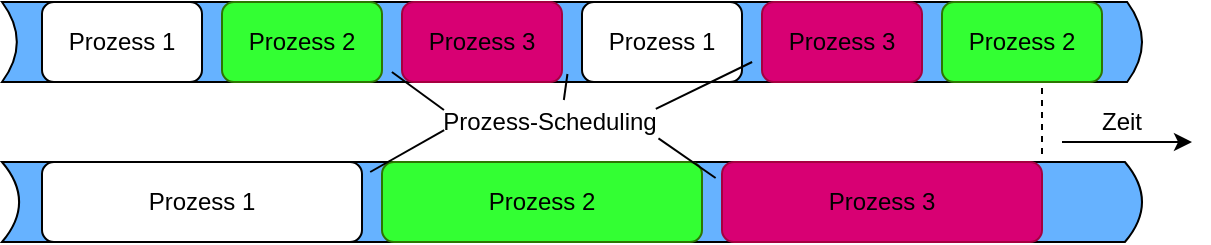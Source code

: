 <mxfile version="11.3.0" type="device" pages="1"><diagram id="cO9NKqc5yDlnQKX7oxoZ" name="Page-1"><mxGraphModel dx="853" dy="494" grid="1" gridSize="10" guides="1" tooltips="1" connect="1" arrows="1" fold="1" page="1" pageScale="1" pageWidth="827" pageHeight="1169" math="0" shadow="0"><root><mxCell id="0"/><mxCell id="1" parent="0"/><mxCell id="PwtnQhS5QjDCbNmbHF2i-29" value="" style="shape=dataStorage;whiteSpace=wrap;html=1;fillColor=#66B2FF;fontColor=#000000;size=0.015;flipH=1;" vertex="1" parent="1"><mxGeometry x="60" y="120" width="570" height="40" as="geometry"/></mxCell><mxCell id="PwtnQhS5QjDCbNmbHF2i-26" value="Prozess 1" style="rounded=1;whiteSpace=wrap;html=1;fillColor=#FFFFFF;fontColor=#000000;" vertex="1" parent="1"><mxGeometry x="80" y="120" width="160" height="40" as="geometry"/></mxCell><mxCell id="PwtnQhS5QjDCbNmbHF2i-16" value="" style="shape=dataStorage;whiteSpace=wrap;html=1;fillColor=#66B2FF;fontColor=#000000;size=0.013;flipH=1;" vertex="1" parent="1"><mxGeometry x="60" y="40" width="570" height="40" as="geometry"/></mxCell><mxCell id="PwtnQhS5QjDCbNmbHF2i-10" value="Prozess 1" style="rounded=1;whiteSpace=wrap;html=1;fillColor=#FFFFFF;fontColor=#000000;" vertex="1" parent="1"><mxGeometry x="80" y="40" width="80" height="40" as="geometry"/></mxCell><mxCell id="PwtnQhS5QjDCbNmbHF2i-11" value="Prozess 2" style="rounded=1;whiteSpace=wrap;html=1;fillColor=#33FF33;fontColor=#000000;strokeColor=#2D7600;" vertex="1" parent="1"><mxGeometry x="170" y="40" width="80" height="40" as="geometry"/></mxCell><mxCell id="PwtnQhS5QjDCbNmbHF2i-12" value="Prozess 3" style="rounded=1;whiteSpace=wrap;html=1;fillColor=#d80073;fontColor=#000000;strokeColor=#A50040;" vertex="1" parent="1"><mxGeometry x="260" y="40" width="80" height="40" as="geometry"/></mxCell><mxCell id="PwtnQhS5QjDCbNmbHF2i-13" value="Prozess 1" style="rounded=1;whiteSpace=wrap;html=1;fillColor=#FFFFFF;fontColor=#000000;" vertex="1" parent="1"><mxGeometry x="350" y="40" width="80" height="40" as="geometry"/></mxCell><mxCell id="PwtnQhS5QjDCbNmbHF2i-17" value="Prozess 3" style="rounded=1;whiteSpace=wrap;html=1;fillColor=#d80073;fontColor=#000000;strokeColor=#A50040;" vertex="1" parent="1"><mxGeometry x="440" y="40" width="80" height="40" as="geometry"/></mxCell><mxCell id="PwtnQhS5QjDCbNmbHF2i-18" value="Prozess 2" style="rounded=1;whiteSpace=wrap;html=1;fillColor=#33FF33;fontColor=#000000;strokeColor=#2D7600;" vertex="1" parent="1"><mxGeometry x="530" y="40" width="80" height="40" as="geometry"/></mxCell><mxCell id="PwtnQhS5QjDCbNmbHF2i-19" value="Prozess-Scheduling" style="text;html=1;strokeColor=none;fillColor=none;align=center;verticalAlign=middle;whiteSpace=wrap;rounded=0;fontColor=#000000;" vertex="1" parent="1"><mxGeometry x="279" y="90" width="110" height="20" as="geometry"/></mxCell><mxCell id="PwtnQhS5QjDCbNmbHF2i-20" value="Zeit" style="text;html=1;strokeColor=none;fillColor=none;align=center;verticalAlign=middle;whiteSpace=wrap;rounded=0;fontColor=#000000;" vertex="1" parent="1"><mxGeometry x="600" y="90" width="40" height="20" as="geometry"/></mxCell><mxCell id="PwtnQhS5QjDCbNmbHF2i-21" value="" style="endArrow=classic;html=1;fontColor=#000000;" edge="1" parent="1"><mxGeometry width="50" height="50" relative="1" as="geometry"><mxPoint x="590" y="110" as="sourcePoint"/><mxPoint x="655" y="110" as="targetPoint"/></mxGeometry></mxCell><mxCell id="PwtnQhS5QjDCbNmbHF2i-22" value="" style="endArrow=none;html=1;fontColor=#000000;entryX=0.018;entryY=0.2;entryDx=0;entryDy=0;entryPerimeter=0;exitX=0.658;exitY=0.875;exitDx=0;exitDy=0;exitPerimeter=0;" edge="1" parent="1" source="PwtnQhS5QjDCbNmbHF2i-16" target="PwtnQhS5QjDCbNmbHF2i-19"><mxGeometry width="50" height="50" relative="1" as="geometry"><mxPoint x="80" y="190" as="sourcePoint"/><mxPoint x="130" y="140" as="targetPoint"/></mxGeometry></mxCell><mxCell id="PwtnQhS5QjDCbNmbHF2i-23" value="" style="endArrow=none;html=1;fontColor=#000000;entryX=0.563;entryY=-0.05;entryDx=0;entryDy=0;entryPerimeter=0;exitX=0.504;exitY=0.9;exitDx=0;exitDy=0;exitPerimeter=0;" edge="1" parent="1" source="PwtnQhS5QjDCbNmbHF2i-16" target="PwtnQhS5QjDCbNmbHF2i-19"><mxGeometry width="50" height="50" relative="1" as="geometry"><mxPoint x="250" y="110" as="sourcePoint"/><mxPoint x="293.18" y="137" as="targetPoint"/></mxGeometry></mxCell><mxCell id="PwtnQhS5QjDCbNmbHF2i-24" value="" style="endArrow=none;html=1;fontColor=#000000;entryX=0.981;entryY=0.174;entryDx=0;entryDy=0;entryPerimeter=0;exitX=0.342;exitY=0.75;exitDx=0;exitDy=0;exitPerimeter=0;" edge="1" parent="1" source="PwtnQhS5QjDCbNmbHF2i-16" target="PwtnQhS5QjDCbNmbHF2i-19"><mxGeometry width="50" height="50" relative="1" as="geometry"><mxPoint x="357.28" y="86" as="sourcePoint"/><mxPoint x="348.12" y="110.74" as="targetPoint"/></mxGeometry></mxCell><mxCell id="PwtnQhS5QjDCbNmbHF2i-27" value="Prozess 2" style="rounded=1;whiteSpace=wrap;html=1;fillColor=#33FF33;fontColor=#000000;strokeColor=#2D7600;" vertex="1" parent="1"><mxGeometry x="250" y="120" width="160" height="40" as="geometry"/></mxCell><mxCell id="PwtnQhS5QjDCbNmbHF2i-28" value="Prozess 3" style="rounded=1;whiteSpace=wrap;html=1;fillColor=#d80073;fontColor=#000000;strokeColor=#A50040;" vertex="1" parent="1"><mxGeometry x="420" y="120" width="160" height="40" as="geometry"/></mxCell><mxCell id="PwtnQhS5QjDCbNmbHF2i-30" value="" style="endArrow=none;html=1;fontColor=#000000;entryX=0.019;entryY=0.702;entryDx=0;entryDy=0;entryPerimeter=0;exitX=0.677;exitY=0.125;exitDx=0;exitDy=0;exitPerimeter=0;" edge="1" parent="1" source="PwtnQhS5QjDCbNmbHF2i-29" target="PwtnQhS5QjDCbNmbHF2i-19"><mxGeometry width="50" height="50" relative="1" as="geometry"><mxPoint x="263.8" y="87" as="sourcePoint"/><mxPoint x="290.98" y="104" as="targetPoint"/></mxGeometry></mxCell><mxCell id="PwtnQhS5QjDCbNmbHF2i-31" value="" style="endArrow=none;html=1;fontColor=#000000;entryX=0.374;entryY=0.2;entryDx=0;entryDy=0;entryPerimeter=0;exitX=0.993;exitY=0.91;exitDx=0;exitDy=0;exitPerimeter=0;" edge="1" parent="1" source="PwtnQhS5QjDCbNmbHF2i-19" target="PwtnQhS5QjDCbNmbHF2i-29"><mxGeometry width="50" height="50" relative="1" as="geometry"><mxPoint x="273.8" y="97" as="sourcePoint"/><mxPoint x="300.98" y="114" as="targetPoint"/></mxGeometry></mxCell><mxCell id="PwtnQhS5QjDCbNmbHF2i-32" value="" style="endArrow=none;dashed=1;html=1;fontColor=#000000;" edge="1" parent="1"><mxGeometry width="50" height="50" relative="1" as="geometry"><mxPoint x="580" y="116" as="sourcePoint"/><mxPoint x="580" y="82" as="targetPoint"/></mxGeometry></mxCell></root></mxGraphModel></diagram></mxfile>